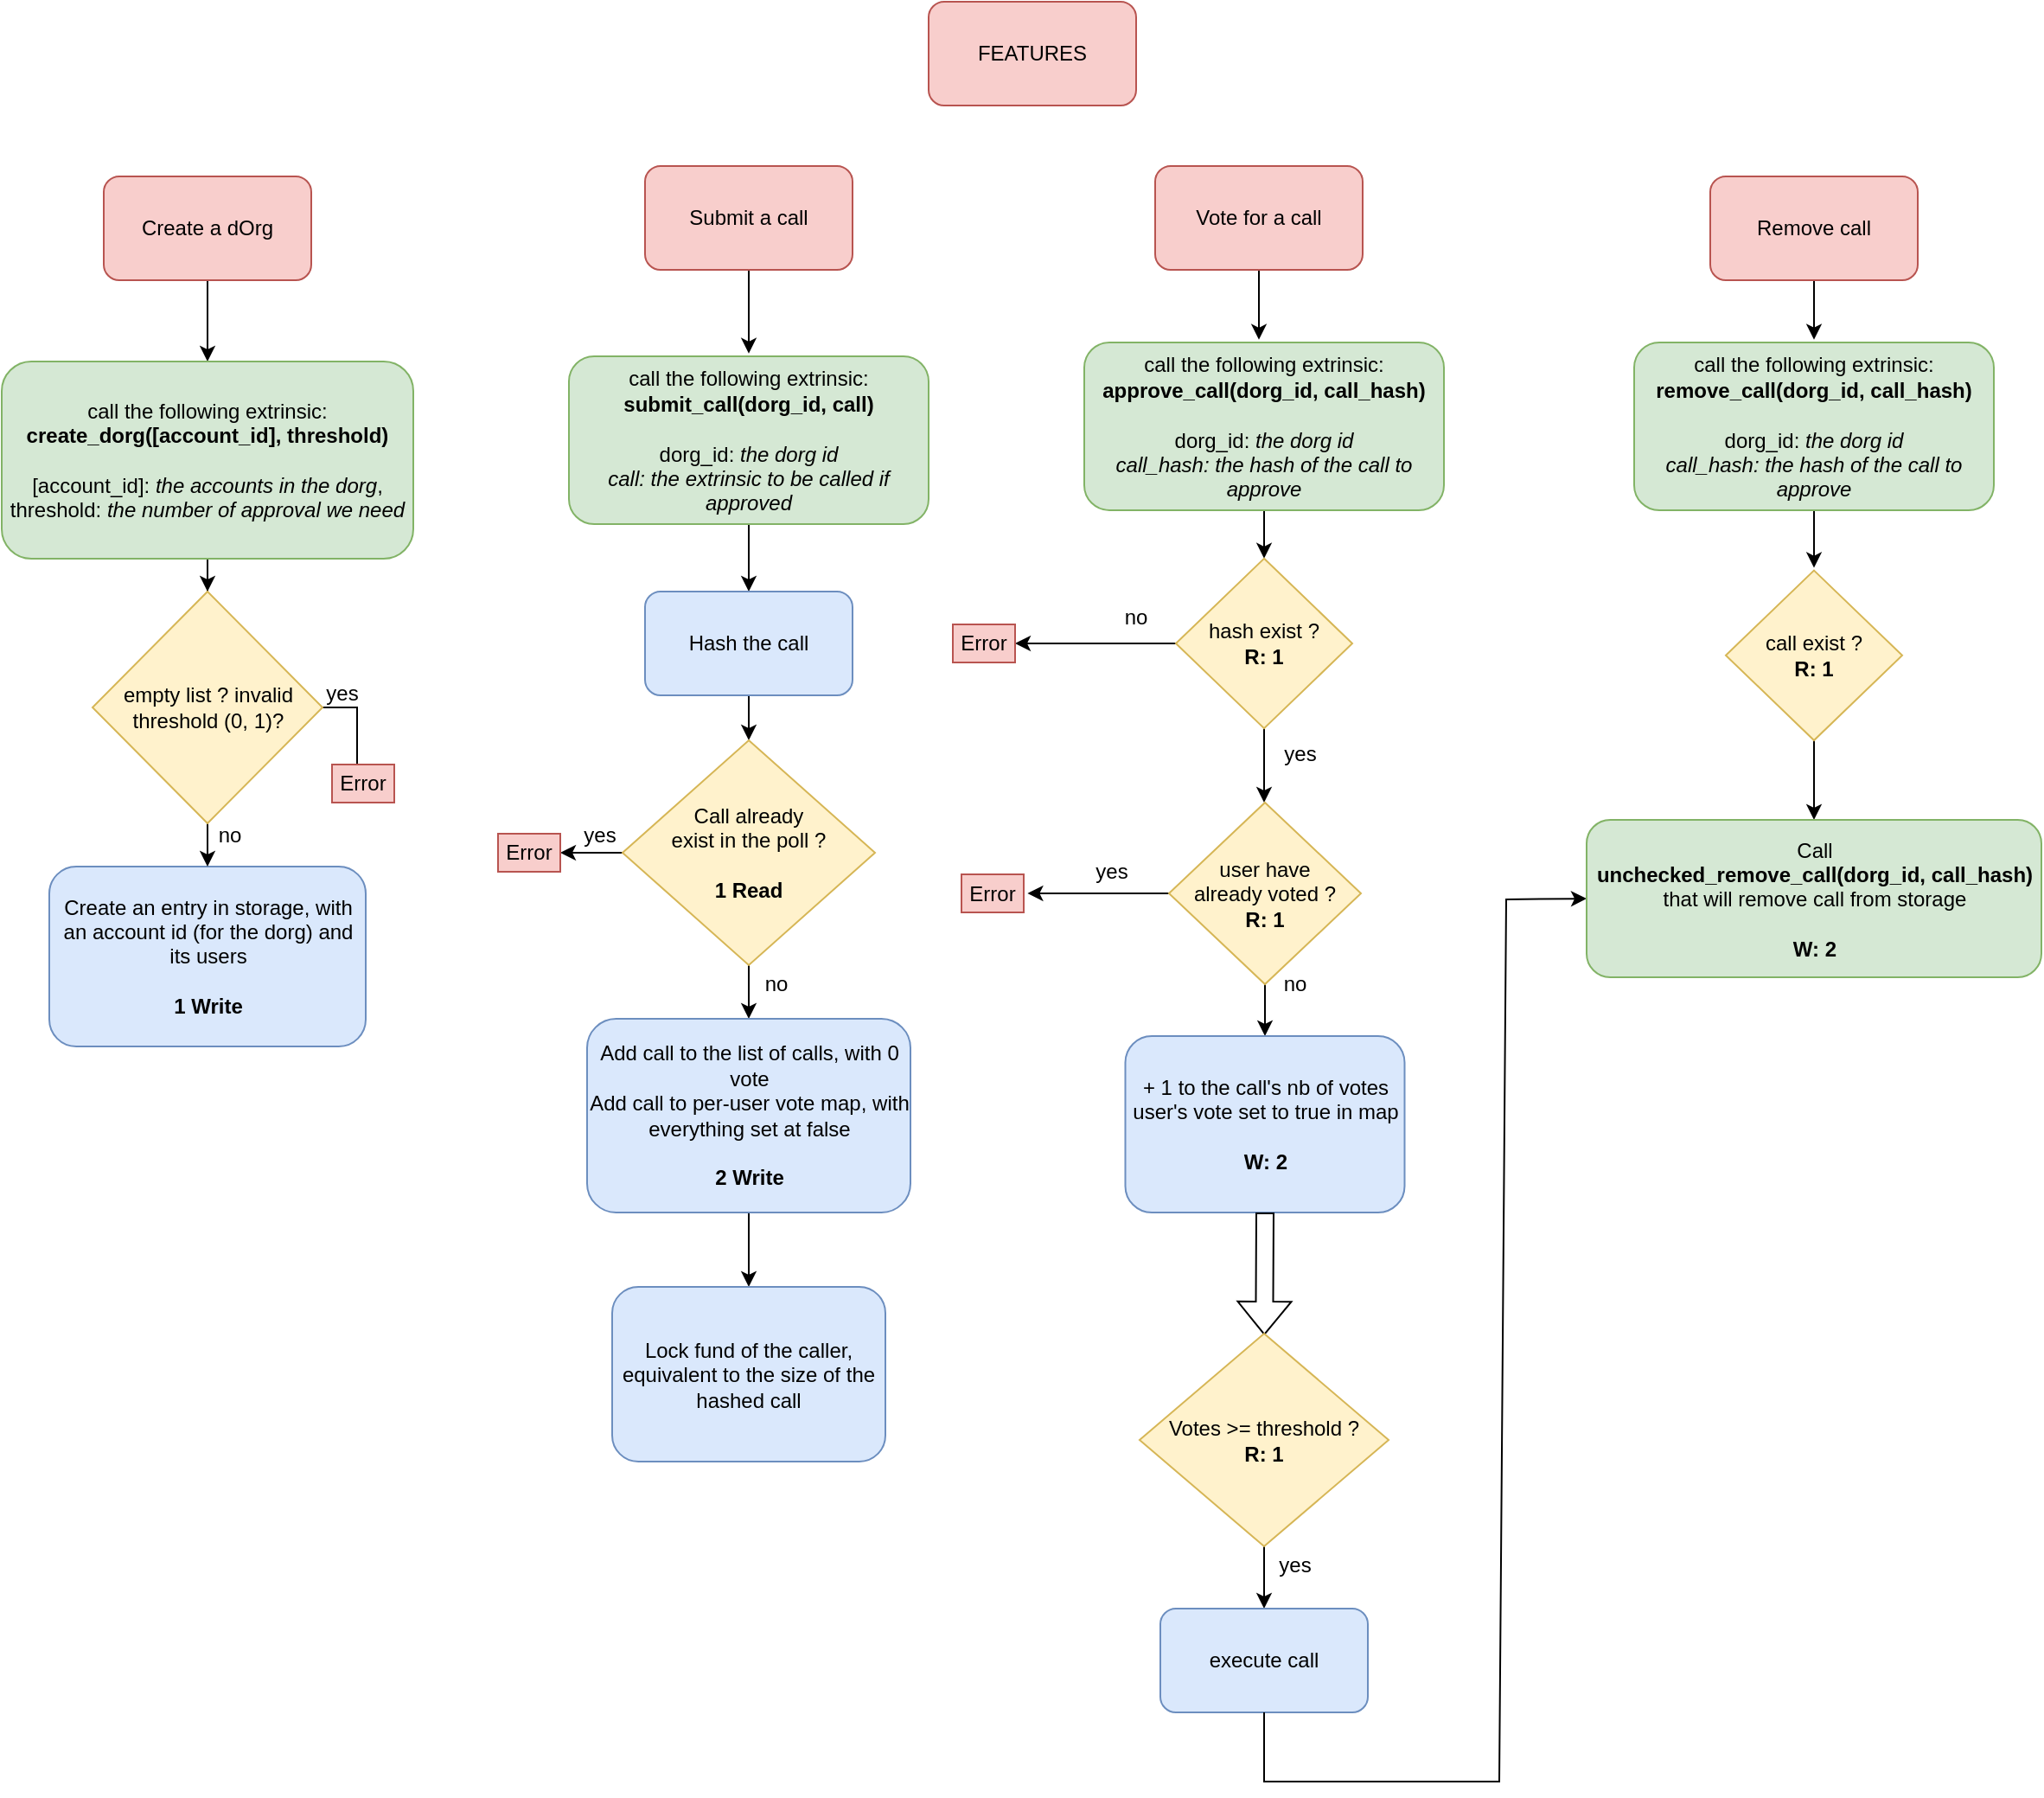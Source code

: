 <mxfile version="18.0.2" type="github">
  <diagram id="7CCgDmgDRAk3FX0dmjGh" name="Page-1">
    <mxGraphModel dx="1896" dy="1009" grid="0" gridSize="10" guides="1" tooltips="1" connect="1" arrows="1" fold="1" page="1" pageScale="1" pageWidth="4000" pageHeight="4000" math="0" shadow="0">
      <root>
        <mxCell id="0" />
        <mxCell id="1" parent="0" />
        <mxCell id="Rgg8qXYijjIjAc1FM_RE-1" value="FEATURES" style="rounded=1;whiteSpace=wrap;html=1;fillColor=#f8cecc;strokeColor=#b85450;" parent="1" vertex="1">
          <mxGeometry x="572" y="13" width="120" height="60" as="geometry" />
        </mxCell>
        <mxCell id="e0RKrM8yckFqXr-OMky5-4" style="edgeStyle=orthogonalEdgeStyle;rounded=0;orthogonalLoop=1;jettySize=auto;html=1;entryX=0.5;entryY=0;entryDx=0;entryDy=0;fontSize=12;" edge="1" parent="1" source="Rgg8qXYijjIjAc1FM_RE-2" target="e0RKrM8yckFqXr-OMky5-2">
          <mxGeometry relative="1" as="geometry" />
        </mxCell>
        <mxCell id="Rgg8qXYijjIjAc1FM_RE-2" value="Create a dOrg" style="rounded=1;whiteSpace=wrap;html=1;fillColor=#f8cecc;strokeColor=#b85450;" parent="1" vertex="1">
          <mxGeometry x="95" y="114" width="120" height="60" as="geometry" />
        </mxCell>
        <mxCell id="e0RKrM8yckFqXr-OMky5-19" style="edgeStyle=orthogonalEdgeStyle;rounded=0;orthogonalLoop=1;jettySize=auto;html=1;fontSize=12;" edge="1" parent="1" source="Rgg8qXYijjIjAc1FM_RE-3">
          <mxGeometry relative="1" as="geometry">
            <mxPoint x="468" y="216.4" as="targetPoint" />
          </mxGeometry>
        </mxCell>
        <mxCell id="Rgg8qXYijjIjAc1FM_RE-3" value="Submit a call" style="rounded=1;whiteSpace=wrap;html=1;fillColor=#f8cecc;strokeColor=#b85450;" parent="1" vertex="1">
          <mxGeometry x="408" y="108" width="120" height="60" as="geometry" />
        </mxCell>
        <mxCell id="e0RKrM8yckFqXr-OMky5-28" style="edgeStyle=orthogonalEdgeStyle;rounded=0;orthogonalLoop=1;jettySize=auto;html=1;fontSize=12;" edge="1" parent="1" source="Rgg8qXYijjIjAc1FM_RE-4">
          <mxGeometry relative="1" as="geometry">
            <mxPoint x="763" y="208.4" as="targetPoint" />
          </mxGeometry>
        </mxCell>
        <mxCell id="Rgg8qXYijjIjAc1FM_RE-4" value="Vote for a call" style="rounded=1;whiteSpace=wrap;html=1;fillColor=#f8cecc;strokeColor=#b85450;" parent="1" vertex="1">
          <mxGeometry x="703" y="108" width="120" height="60" as="geometry" />
        </mxCell>
        <mxCell id="e0RKrM8yckFqXr-OMky5-60" style="edgeStyle=orthogonalEdgeStyle;rounded=0;orthogonalLoop=1;jettySize=auto;html=1;fontSize=12;" edge="1" parent="1" source="Rgg8qXYijjIjAc1FM_RE-5">
          <mxGeometry relative="1" as="geometry">
            <mxPoint x="1084" y="208.364" as="targetPoint" />
          </mxGeometry>
        </mxCell>
        <mxCell id="Rgg8qXYijjIjAc1FM_RE-5" value="Remove call" style="rounded=1;whiteSpace=wrap;html=1;fillColor=#f8cecc;strokeColor=#b85450;" parent="1" vertex="1">
          <mxGeometry x="1024" y="114" width="120" height="60" as="geometry" />
        </mxCell>
        <mxCell id="e0RKrM8yckFqXr-OMky5-7" style="edgeStyle=orthogonalEdgeStyle;rounded=0;orthogonalLoop=1;jettySize=auto;html=1;fontSize=12;" edge="1" parent="1" source="e0RKrM8yckFqXr-OMky5-2" target="e0RKrM8yckFqXr-OMky5-6">
          <mxGeometry relative="1" as="geometry" />
        </mxCell>
        <mxCell id="e0RKrM8yckFqXr-OMky5-2" value="&lt;div&gt;call the following extrinsic:&lt;br&gt;&lt;b&gt;&lt;/b&gt;&lt;/div&gt;&lt;div&gt;&lt;b&gt;create_dorg([account_id], threshold)&lt;/b&gt;&lt;/div&gt;&lt;div&gt;&lt;br&gt;&lt;/div&gt;&lt;div&gt;[account_id]: &lt;font style=&quot;font-size: 12px;&quot;&gt;&lt;i&gt;the accounts in the dorg&lt;/i&gt;&lt;/font&gt;,&lt;/div&gt;&lt;div&gt;threshold: &lt;font style=&quot;font-size: 9px;&quot;&gt;&lt;i&gt;&lt;font style=&quot;font-size: 12px;&quot;&gt;the number of approval we need &lt;/font&gt;&lt;br&gt;&lt;/i&gt;&lt;/font&gt;&lt;/div&gt;" style="rounded=1;whiteSpace=wrap;html=1;fillColor=#d5e8d4;strokeColor=#82b366;" vertex="1" parent="1">
          <mxGeometry x="36" y="221" width="238" height="114" as="geometry" />
        </mxCell>
        <mxCell id="e0RKrM8yckFqXr-OMky5-5" value="&lt;div&gt;Create an entry in storage, with an account id (for the dorg) and its users&lt;/div&gt;&lt;div&gt;&lt;br&gt;&lt;/div&gt;&lt;b&gt;1 Write&lt;/b&gt;" style="rounded=1;whiteSpace=wrap;html=1;fontSize=12;fillColor=#dae8fc;strokeColor=#6c8ebf;" vertex="1" parent="1">
          <mxGeometry x="63.5" y="513" width="183" height="104" as="geometry" />
        </mxCell>
        <mxCell id="e0RKrM8yckFqXr-OMky5-8" style="edgeStyle=orthogonalEdgeStyle;rounded=0;orthogonalLoop=1;jettySize=auto;html=1;entryX=0.5;entryY=0;entryDx=0;entryDy=0;fontSize=12;" edge="1" parent="1" source="e0RKrM8yckFqXr-OMky5-6" target="e0RKrM8yckFqXr-OMky5-5">
          <mxGeometry relative="1" as="geometry" />
        </mxCell>
        <mxCell id="e0RKrM8yckFqXr-OMky5-9" style="edgeStyle=orthogonalEdgeStyle;rounded=0;orthogonalLoop=1;jettySize=auto;html=1;fontSize=12;" edge="1" parent="1" source="e0RKrM8yckFqXr-OMky5-6" target="e0RKrM8yckFqXr-OMky5-10">
          <mxGeometry relative="1" as="geometry">
            <mxPoint x="245.207" y="421.0" as="targetPoint" />
          </mxGeometry>
        </mxCell>
        <mxCell id="e0RKrM8yckFqXr-OMky5-6" value="&lt;div&gt;empty list ? invalid threshold (0, 1)?&lt;br&gt;&lt;/div&gt;" style="rhombus;whiteSpace=wrap;html=1;fontSize=12;fillColor=#fff2cc;strokeColor=#d6b656;" vertex="1" parent="1">
          <mxGeometry x="88.5" y="354" width="133" height="134" as="geometry" />
        </mxCell>
        <mxCell id="e0RKrM8yckFqXr-OMky5-10" value="Error" style="rounded=0;whiteSpace=wrap;html=1;fontSize=12;fillColor=#f8cecc;strokeColor=#b85450;" vertex="1" parent="1">
          <mxGeometry x="227" y="454" width="36" height="22" as="geometry" />
        </mxCell>
        <mxCell id="e0RKrM8yckFqXr-OMky5-11" value="no" style="text;html=1;strokeColor=none;fillColor=none;align=center;verticalAlign=middle;whiteSpace=wrap;rounded=0;fontSize=12;" vertex="1" parent="1">
          <mxGeometry x="138" y="480" width="60" height="30" as="geometry" />
        </mxCell>
        <mxCell id="e0RKrM8yckFqXr-OMky5-12" value="yes" style="text;html=1;strokeColor=none;fillColor=none;align=center;verticalAlign=middle;whiteSpace=wrap;rounded=0;fontSize=12;" vertex="1" parent="1">
          <mxGeometry x="203" y="398" width="60" height="30" as="geometry" />
        </mxCell>
        <mxCell id="e0RKrM8yckFqXr-OMky5-20" style="edgeStyle=orthogonalEdgeStyle;rounded=0;orthogonalLoop=1;jettySize=auto;html=1;entryX=0.5;entryY=0;entryDx=0;entryDy=0;fontSize=12;" edge="1" parent="1" source="e0RKrM8yckFqXr-OMky5-13" target="e0RKrM8yckFqXr-OMky5-17">
          <mxGeometry relative="1" as="geometry" />
        </mxCell>
        <mxCell id="e0RKrM8yckFqXr-OMky5-13" value="&lt;div&gt;call the following extrinsic:&lt;/div&gt;&lt;div&gt;&lt;b&gt;submit_call(dorg_id, call)&lt;/b&gt;&lt;br&gt;&lt;/div&gt;&lt;div&gt;&lt;br&gt;&lt;/div&gt;&lt;div&gt;dorg_id: &lt;i&gt;the dorg id&lt;/i&gt;&lt;/div&gt;&lt;div&gt;&lt;i&gt;call: the extrinsic to be called if approved&lt;/i&gt;&lt;br&gt;&lt;/div&gt;" style="rounded=1;whiteSpace=wrap;html=1;fontSize=12;fillColor=#d5e8d4;strokeColor=#82b366;" vertex="1" parent="1">
          <mxGeometry x="364" y="218" width="208" height="97" as="geometry" />
        </mxCell>
        <mxCell id="e0RKrM8yckFqXr-OMky5-21" style="edgeStyle=orthogonalEdgeStyle;rounded=0;orthogonalLoop=1;jettySize=auto;html=1;fontSize=12;" edge="1" parent="1" source="e0RKrM8yckFqXr-OMky5-17" target="e0RKrM8yckFqXr-OMky5-18">
          <mxGeometry relative="1" as="geometry" />
        </mxCell>
        <mxCell id="e0RKrM8yckFqXr-OMky5-17" value="Hash the call" style="rounded=1;whiteSpace=wrap;html=1;fontSize=12;fillColor=#dae8fc;strokeColor=#6c8ebf;" vertex="1" parent="1">
          <mxGeometry x="408" y="354" width="120" height="60" as="geometry" />
        </mxCell>
        <mxCell id="e0RKrM8yckFqXr-OMky5-22" style="edgeStyle=orthogonalEdgeStyle;rounded=0;orthogonalLoop=1;jettySize=auto;html=1;fontSize=12;" edge="1" parent="1" source="e0RKrM8yckFqXr-OMky5-18" target="e0RKrM8yckFqXr-OMky5-23">
          <mxGeometry relative="1" as="geometry">
            <mxPoint x="468" y="610" as="targetPoint" />
          </mxGeometry>
        </mxCell>
        <mxCell id="e0RKrM8yckFqXr-OMky5-25" style="edgeStyle=orthogonalEdgeStyle;rounded=0;orthogonalLoop=1;jettySize=auto;html=1;entryX=1;entryY=0.5;entryDx=0;entryDy=0;fontSize=12;" edge="1" parent="1" source="e0RKrM8yckFqXr-OMky5-18" target="e0RKrM8yckFqXr-OMky5-24">
          <mxGeometry relative="1" as="geometry" />
        </mxCell>
        <mxCell id="e0RKrM8yckFqXr-OMky5-18" value="&lt;div&gt;Call already&lt;/div&gt;&lt;div&gt;exist in the poll ?&lt;/div&gt;&lt;div&gt;&lt;br&gt;&lt;/div&gt;&lt;div&gt;&lt;b&gt;1 Read&lt;/b&gt;&lt;br&gt;&lt;/div&gt;" style="rhombus;whiteSpace=wrap;html=1;fontSize=12;fillColor=#fff2cc;strokeColor=#d6b656;" vertex="1" parent="1">
          <mxGeometry x="395" y="440" width="146" height="130" as="geometry" />
        </mxCell>
        <mxCell id="e0RKrM8yckFqXr-OMky5-29" style="edgeStyle=orthogonalEdgeStyle;rounded=0;orthogonalLoop=1;jettySize=auto;html=1;fontSize=12;" edge="1" parent="1" source="e0RKrM8yckFqXr-OMky5-23" target="e0RKrM8yckFqXr-OMky5-30">
          <mxGeometry relative="1" as="geometry">
            <mxPoint x="468" y="706.8" as="targetPoint" />
          </mxGeometry>
        </mxCell>
        <mxCell id="e0RKrM8yckFqXr-OMky5-23" value="&lt;div&gt;Add call to the list of calls, with 0 vote&lt;/div&gt;&lt;div&gt;Add call to per-user vote map, with everything set at false &lt;br&gt;&lt;/div&gt;&lt;div&gt;&lt;br&gt;&lt;/div&gt;&lt;div&gt;&lt;b&gt;2 Write&lt;/b&gt;&lt;br&gt;&lt;/div&gt;" style="rounded=1;whiteSpace=wrap;html=1;fontSize=12;fillColor=#dae8fc;strokeColor=#6c8ebf;" vertex="1" parent="1">
          <mxGeometry x="374.5" y="601" width="187" height="112" as="geometry" />
        </mxCell>
        <mxCell id="e0RKrM8yckFqXr-OMky5-24" value="Error" style="rounded=0;whiteSpace=wrap;html=1;fontSize=12;fillColor=#f8cecc;strokeColor=#b85450;" vertex="1" parent="1">
          <mxGeometry x="323" y="494" width="36" height="22" as="geometry" />
        </mxCell>
        <mxCell id="e0RKrM8yckFqXr-OMky5-26" value="yes" style="text;html=1;strokeColor=none;fillColor=none;align=center;verticalAlign=middle;whiteSpace=wrap;rounded=0;fontSize=12;" vertex="1" parent="1">
          <mxGeometry x="352" y="480" width="60" height="30" as="geometry" />
        </mxCell>
        <mxCell id="e0RKrM8yckFqXr-OMky5-27" value="no" style="text;html=1;strokeColor=none;fillColor=none;align=center;verticalAlign=middle;whiteSpace=wrap;rounded=0;fontSize=12;" vertex="1" parent="1">
          <mxGeometry x="454" y="566" width="60" height="30" as="geometry" />
        </mxCell>
        <mxCell id="e0RKrM8yckFqXr-OMky5-30" value="Lock fund of the caller, equivalent to the size of the hashed call" style="rounded=1;whiteSpace=wrap;html=1;fontSize=12;fillColor=#dae8fc;strokeColor=#6c8ebf;" vertex="1" parent="1">
          <mxGeometry x="389" y="756" width="158" height="101" as="geometry" />
        </mxCell>
        <mxCell id="e0RKrM8yckFqXr-OMky5-32" style="edgeStyle=orthogonalEdgeStyle;rounded=0;orthogonalLoop=1;jettySize=auto;html=1;fontSize=12;" edge="1" parent="1" source="e0RKrM8yckFqXr-OMky5-31" target="e0RKrM8yckFqXr-OMky5-33">
          <mxGeometry relative="1" as="geometry">
            <mxPoint x="766" y="358.8" as="targetPoint" />
          </mxGeometry>
        </mxCell>
        <mxCell id="e0RKrM8yckFqXr-OMky5-31" value="&lt;div&gt;call the following extrinsic:&lt;/div&gt;&lt;div&gt;&lt;b&gt;approve_call(dorg_id, call_hash)&lt;/b&gt;&lt;br&gt;&lt;/div&gt;&lt;div&gt;&lt;br&gt;&lt;/div&gt;&lt;div&gt;dorg_id: &lt;i&gt;the dorg id&lt;/i&gt;&lt;/div&gt;&lt;div&gt;&lt;i&gt;call_hash: the hash of the call to approve&lt;/i&gt;&lt;br&gt;&lt;/div&gt;" style="rounded=1;whiteSpace=wrap;html=1;fontSize=12;fillColor=#d5e8d4;strokeColor=#82b366;" vertex="1" parent="1">
          <mxGeometry x="662" y="210" width="208" height="97" as="geometry" />
        </mxCell>
        <mxCell id="e0RKrM8yckFqXr-OMky5-35" style="edgeStyle=orthogonalEdgeStyle;rounded=0;orthogonalLoop=1;jettySize=auto;html=1;entryX=1;entryY=0.5;entryDx=0;entryDy=0;fontSize=12;" edge="1" parent="1" source="e0RKrM8yckFqXr-OMky5-33" target="e0RKrM8yckFqXr-OMky5-34">
          <mxGeometry relative="1" as="geometry" />
        </mxCell>
        <mxCell id="e0RKrM8yckFqXr-OMky5-38" style="edgeStyle=orthogonalEdgeStyle;rounded=0;orthogonalLoop=1;jettySize=auto;html=1;fontSize=12;" edge="1" parent="1" source="e0RKrM8yckFqXr-OMky5-33">
          <mxGeometry relative="1" as="geometry">
            <mxPoint x="766" y="476" as="targetPoint" />
          </mxGeometry>
        </mxCell>
        <mxCell id="e0RKrM8yckFqXr-OMky5-33" value="&lt;div&gt;hash exist ?&lt;/div&gt;&lt;div&gt;&lt;b&gt;R: 1&lt;/b&gt;&lt;br&gt;&lt;/div&gt;" style="rhombus;whiteSpace=wrap;html=1;fontSize=12;fillColor=#fff2cc;strokeColor=#d6b656;" vertex="1" parent="1">
          <mxGeometry x="715" y="334.9" width="102" height="98.2" as="geometry" />
        </mxCell>
        <mxCell id="e0RKrM8yckFqXr-OMky5-34" value="Error" style="rounded=0;whiteSpace=wrap;html=1;fontSize=12;fillColor=#f8cecc;strokeColor=#b85450;" vertex="1" parent="1">
          <mxGeometry x="586" y="373" width="36" height="22" as="geometry" />
        </mxCell>
        <mxCell id="e0RKrM8yckFqXr-OMky5-36" value="no" style="text;html=1;strokeColor=none;fillColor=none;align=center;verticalAlign=middle;whiteSpace=wrap;rounded=0;fontSize=12;" vertex="1" parent="1">
          <mxGeometry x="662" y="354" width="60" height="30" as="geometry" />
        </mxCell>
        <mxCell id="e0RKrM8yckFqXr-OMky5-37" value="yes" style="text;html=1;strokeColor=none;fillColor=none;align=center;verticalAlign=middle;whiteSpace=wrap;rounded=0;fontSize=12;" vertex="1" parent="1">
          <mxGeometry x="757" y="433.1" width="60" height="30" as="geometry" />
        </mxCell>
        <mxCell id="e0RKrM8yckFqXr-OMky5-42" style="edgeStyle=orthogonalEdgeStyle;rounded=0;orthogonalLoop=1;jettySize=auto;html=1;fontSize=12;" edge="1" parent="1" source="e0RKrM8yckFqXr-OMky5-40">
          <mxGeometry relative="1" as="geometry">
            <mxPoint x="629.2" y="528.5" as="targetPoint" />
          </mxGeometry>
        </mxCell>
        <mxCell id="e0RKrM8yckFqXr-OMky5-46" style="edgeStyle=orthogonalEdgeStyle;rounded=0;orthogonalLoop=1;jettySize=auto;html=1;entryX=0.5;entryY=0;entryDx=0;entryDy=0;fontSize=12;" edge="1" parent="1" source="e0RKrM8yckFqXr-OMky5-40" target="e0RKrM8yckFqXr-OMky5-45">
          <mxGeometry relative="1" as="geometry" />
        </mxCell>
        <mxCell id="e0RKrM8yckFqXr-OMky5-40" value="&lt;div&gt;user have&lt;/div&gt;&lt;div&gt;already voted ?&lt;/div&gt;&lt;div&gt;&lt;b&gt;R: 1&lt;/b&gt;&lt;br&gt;&lt;/div&gt;" style="rhombus;whiteSpace=wrap;html=1;fontSize=12;fillColor=#fff2cc;strokeColor=#d6b656;" vertex="1" parent="1">
          <mxGeometry x="711" y="476" width="111" height="105" as="geometry" />
        </mxCell>
        <mxCell id="e0RKrM8yckFqXr-OMky5-41" value="Error" style="rounded=0;whiteSpace=wrap;html=1;fontSize=12;fillColor=#f8cecc;strokeColor=#b85450;" vertex="1" parent="1">
          <mxGeometry x="591" y="517.5" width="36" height="22" as="geometry" />
        </mxCell>
        <mxCell id="e0RKrM8yckFqXr-OMky5-43" value="no" style="text;html=1;strokeColor=none;fillColor=none;align=center;verticalAlign=middle;whiteSpace=wrap;rounded=0;fontSize=12;" vertex="1" parent="1">
          <mxGeometry x="754" y="566" width="60" height="30" as="geometry" />
        </mxCell>
        <mxCell id="e0RKrM8yckFqXr-OMky5-44" value="yes" style="text;html=1;strokeColor=none;fillColor=none;align=center;verticalAlign=middle;whiteSpace=wrap;rounded=0;fontSize=12;" vertex="1" parent="1">
          <mxGeometry x="648" y="501" width="60" height="30" as="geometry" />
        </mxCell>
        <mxCell id="e0RKrM8yckFqXr-OMky5-45" value="&lt;div&gt;+ 1 to the call&#39;s nb of votes&lt;/div&gt;&lt;div&gt;user&#39;s vote set to true in map&lt;/div&gt;&lt;div&gt;&lt;b&gt;&lt;br&gt;&lt;/b&gt;&lt;/div&gt;&lt;div&gt;&lt;b&gt;W: 2&lt;/b&gt;&lt;br&gt;&lt;/div&gt;" style="rounded=1;whiteSpace=wrap;html=1;fontSize=12;fillColor=#dae8fc;strokeColor=#6c8ebf;" vertex="1" parent="1">
          <mxGeometry x="685.75" y="611" width="161.5" height="102" as="geometry" />
        </mxCell>
        <mxCell id="e0RKrM8yckFqXr-OMky5-47" value="" style="shape=flexArrow;endArrow=classic;html=1;rounded=0;fontSize=12;exitX=0.5;exitY=1;exitDx=0;exitDy=0;" edge="1" parent="1" source="e0RKrM8yckFqXr-OMky5-45">
          <mxGeometry width="50" height="50" relative="1" as="geometry">
            <mxPoint x="601" y="754" as="sourcePoint" />
            <mxPoint x="766.149" y="784" as="targetPoint" />
          </mxGeometry>
        </mxCell>
        <mxCell id="e0RKrM8yckFqXr-OMky5-53" style="edgeStyle=orthogonalEdgeStyle;rounded=0;orthogonalLoop=1;jettySize=auto;html=1;entryX=0.5;entryY=0;entryDx=0;entryDy=0;fontSize=12;" edge="1" parent="1" source="e0RKrM8yckFqXr-OMky5-49" target="e0RKrM8yckFqXr-OMky5-51">
          <mxGeometry relative="1" as="geometry" />
        </mxCell>
        <mxCell id="e0RKrM8yckFqXr-OMky5-49" value="&lt;div&gt;Votes &amp;gt;= threshold ?&lt;/div&gt;&lt;b&gt;R: 1&lt;/b&gt;" style="rhombus;whiteSpace=wrap;html=1;fontSize=12;fillColor=#fff2cc;strokeColor=#d6b656;" vertex="1" parent="1">
          <mxGeometry x="694" y="783" width="144" height="123" as="geometry" />
        </mxCell>
        <mxCell id="e0RKrM8yckFqXr-OMky5-50" value="yes" style="text;html=1;strokeColor=none;fillColor=none;align=center;verticalAlign=middle;whiteSpace=wrap;rounded=0;fontSize=12;" vertex="1" parent="1">
          <mxGeometry x="754" y="902" width="60" height="30" as="geometry" />
        </mxCell>
        <mxCell id="e0RKrM8yckFqXr-OMky5-51" value="execute call" style="rounded=1;whiteSpace=wrap;html=1;fontSize=12;fillColor=#dae8fc;strokeColor=#6c8ebf;" vertex="1" parent="1">
          <mxGeometry x="706" y="942" width="120" height="60" as="geometry" />
        </mxCell>
        <mxCell id="e0RKrM8yckFqXr-OMky5-54" value="" style="endArrow=classic;html=1;rounded=0;fontSize=12;exitX=0.5;exitY=1;exitDx=0;exitDy=0;entryX=0;entryY=0.5;entryDx=0;entryDy=0;" edge="1" parent="1" source="e0RKrM8yckFqXr-OMky5-51" target="e0RKrM8yckFqXr-OMky5-58">
          <mxGeometry width="50" height="50" relative="1" as="geometry">
            <mxPoint x="947" y="783" as="sourcePoint" />
            <mxPoint x="1023" y="515" as="targetPoint" />
            <Array as="points">
              <mxPoint x="766" y="1042" />
              <mxPoint x="902" y="1042" />
              <mxPoint x="906" y="532" />
            </Array>
          </mxGeometry>
        </mxCell>
        <mxCell id="e0RKrM8yckFqXr-OMky5-59" style="edgeStyle=orthogonalEdgeStyle;rounded=0;orthogonalLoop=1;jettySize=auto;html=1;entryX=0.5;entryY=0;entryDx=0;entryDy=0;fontSize=12;" edge="1" parent="1" source="e0RKrM8yckFqXr-OMky5-55" target="e0RKrM8yckFqXr-OMky5-58">
          <mxGeometry relative="1" as="geometry" />
        </mxCell>
        <mxCell id="e0RKrM8yckFqXr-OMky5-55" value="&lt;div&gt;call exist ?&lt;/div&gt;&lt;div&gt;&lt;b&gt;R: 1&lt;/b&gt;&lt;br&gt;&lt;/div&gt;" style="rhombus;whiteSpace=wrap;html=1;fontSize=12;fillColor=#fff2cc;strokeColor=#d6b656;" vertex="1" parent="1">
          <mxGeometry x="1033" y="341.8" width="102" height="98.2" as="geometry" />
        </mxCell>
        <mxCell id="e0RKrM8yckFqXr-OMky5-57" style="edgeStyle=orthogonalEdgeStyle;rounded=0;orthogonalLoop=1;jettySize=auto;html=1;fontSize=12;" edge="1" parent="1" source="e0RKrM8yckFqXr-OMky5-56">
          <mxGeometry relative="1" as="geometry">
            <mxPoint x="1084" y="340.261" as="targetPoint" />
          </mxGeometry>
        </mxCell>
        <mxCell id="e0RKrM8yckFqXr-OMky5-56" value="&lt;div&gt;call the following extrinsic:&lt;/div&gt;&lt;div&gt;&lt;b&gt;remove_call(dorg_id, call_hash)&lt;/b&gt;&lt;br&gt;&lt;/div&gt;&lt;div&gt;&lt;br&gt;&lt;/div&gt;&lt;div&gt;dorg_id: &lt;i&gt;the dorg id&lt;/i&gt;&lt;/div&gt;&lt;div&gt;&lt;i&gt;call_hash: the hash of the call to approve&lt;/i&gt;&lt;br&gt;&lt;/div&gt;" style="rounded=1;whiteSpace=wrap;html=1;fontSize=12;fillColor=#d5e8d4;strokeColor=#82b366;" vertex="1" parent="1">
          <mxGeometry x="980" y="210" width="208" height="97" as="geometry" />
        </mxCell>
        <mxCell id="e0RKrM8yckFqXr-OMky5-58" value="&lt;div&gt;Call&lt;/div&gt;&lt;div&gt;&lt;b&gt;unchecked_remove_call(dorg_id, call_hash)&lt;/b&gt;&lt;br&gt;&lt;/div&gt;&lt;div&gt;that will remove call from storage&lt;/div&gt;&lt;div&gt;&lt;br&gt;&lt;/div&gt;&lt;div&gt;&lt;b&gt;W: 2&lt;/b&gt;&lt;br&gt;&lt;/div&gt;" style="rounded=1;whiteSpace=wrap;html=1;fontSize=12;fillColor=#d5e8d4;strokeColor=#82b366;" vertex="1" parent="1">
          <mxGeometry x="952.5" y="486" width="263" height="91" as="geometry" />
        </mxCell>
      </root>
    </mxGraphModel>
  </diagram>
</mxfile>
